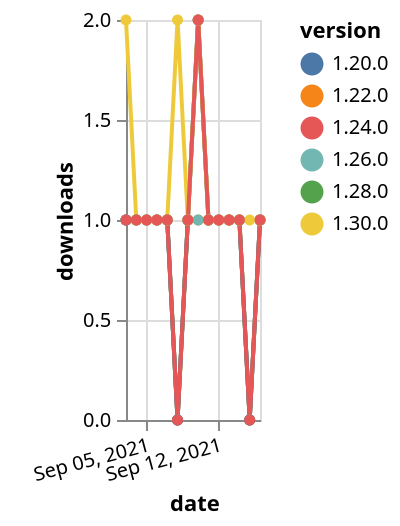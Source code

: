 {"$schema": "https://vega.github.io/schema/vega-lite/v5.json", "description": "A simple bar chart with embedded data.", "data": {"values": [{"date": "2021-09-03", "total": 185, "delta": 1, "version": "1.22.0"}, {"date": "2021-09-04", "total": 186, "delta": 1, "version": "1.22.0"}, {"date": "2021-09-05", "total": 187, "delta": 1, "version": "1.22.0"}, {"date": "2021-09-06", "total": 188, "delta": 1, "version": "1.22.0"}, {"date": "2021-09-07", "total": 189, "delta": 1, "version": "1.22.0"}, {"date": "2021-09-08", "total": 189, "delta": 0, "version": "1.22.0"}, {"date": "2021-09-09", "total": 190, "delta": 1, "version": "1.22.0"}, {"date": "2021-09-10", "total": 191, "delta": 1, "version": "1.22.0"}, {"date": "2021-09-11", "total": 192, "delta": 1, "version": "1.22.0"}, {"date": "2021-09-12", "total": 193, "delta": 1, "version": "1.22.0"}, {"date": "2021-09-13", "total": 194, "delta": 1, "version": "1.22.0"}, {"date": "2021-09-14", "total": 195, "delta": 1, "version": "1.22.0"}, {"date": "2021-09-15", "total": 195, "delta": 0, "version": "1.22.0"}, {"date": "2021-09-16", "total": 196, "delta": 1, "version": "1.22.0"}, {"date": "2021-09-03", "total": 168, "delta": 1, "version": "1.28.0"}, {"date": "2021-09-04", "total": 169, "delta": 1, "version": "1.28.0"}, {"date": "2021-09-05", "total": 170, "delta": 1, "version": "1.28.0"}, {"date": "2021-09-06", "total": 171, "delta": 1, "version": "1.28.0"}, {"date": "2021-09-07", "total": 172, "delta": 1, "version": "1.28.0"}, {"date": "2021-09-08", "total": 172, "delta": 0, "version": "1.28.0"}, {"date": "2021-09-09", "total": 173, "delta": 1, "version": "1.28.0"}, {"date": "2021-09-10", "total": 175, "delta": 2, "version": "1.28.0"}, {"date": "2021-09-11", "total": 176, "delta": 1, "version": "1.28.0"}, {"date": "2021-09-12", "total": 177, "delta": 1, "version": "1.28.0"}, {"date": "2021-09-13", "total": 178, "delta": 1, "version": "1.28.0"}, {"date": "2021-09-14", "total": 179, "delta": 1, "version": "1.28.0"}, {"date": "2021-09-15", "total": 179, "delta": 0, "version": "1.28.0"}, {"date": "2021-09-16", "total": 180, "delta": 1, "version": "1.28.0"}, {"date": "2021-09-03", "total": 148, "delta": 1, "version": "1.26.0"}, {"date": "2021-09-04", "total": 149, "delta": 1, "version": "1.26.0"}, {"date": "2021-09-05", "total": 150, "delta": 1, "version": "1.26.0"}, {"date": "2021-09-06", "total": 151, "delta": 1, "version": "1.26.0"}, {"date": "2021-09-07", "total": 152, "delta": 1, "version": "1.26.0"}, {"date": "2021-09-08", "total": 152, "delta": 0, "version": "1.26.0"}, {"date": "2021-09-09", "total": 153, "delta": 1, "version": "1.26.0"}, {"date": "2021-09-10", "total": 154, "delta": 1, "version": "1.26.0"}, {"date": "2021-09-11", "total": 155, "delta": 1, "version": "1.26.0"}, {"date": "2021-09-12", "total": 156, "delta": 1, "version": "1.26.0"}, {"date": "2021-09-13", "total": 157, "delta": 1, "version": "1.26.0"}, {"date": "2021-09-14", "total": 158, "delta": 1, "version": "1.26.0"}, {"date": "2021-09-15", "total": 158, "delta": 0, "version": "1.26.0"}, {"date": "2021-09-16", "total": 159, "delta": 1, "version": "1.26.0"}, {"date": "2021-09-03", "total": 228, "delta": 1, "version": "1.20.0"}, {"date": "2021-09-04", "total": 229, "delta": 1, "version": "1.20.0"}, {"date": "2021-09-05", "total": 230, "delta": 1, "version": "1.20.0"}, {"date": "2021-09-06", "total": 231, "delta": 1, "version": "1.20.0"}, {"date": "2021-09-07", "total": 232, "delta": 1, "version": "1.20.0"}, {"date": "2021-09-08", "total": 232, "delta": 0, "version": "1.20.0"}, {"date": "2021-09-09", "total": 233, "delta": 1, "version": "1.20.0"}, {"date": "2021-09-10", "total": 235, "delta": 2, "version": "1.20.0"}, {"date": "2021-09-11", "total": 236, "delta": 1, "version": "1.20.0"}, {"date": "2021-09-12", "total": 237, "delta": 1, "version": "1.20.0"}, {"date": "2021-09-13", "total": 238, "delta": 1, "version": "1.20.0"}, {"date": "2021-09-14", "total": 239, "delta": 1, "version": "1.20.0"}, {"date": "2021-09-15", "total": 239, "delta": 0, "version": "1.20.0"}, {"date": "2021-09-16", "total": 240, "delta": 1, "version": "1.20.0"}, {"date": "2021-09-03", "total": 114, "delta": 2, "version": "1.30.0"}, {"date": "2021-09-04", "total": 115, "delta": 1, "version": "1.30.0"}, {"date": "2021-09-05", "total": 116, "delta": 1, "version": "1.30.0"}, {"date": "2021-09-06", "total": 117, "delta": 1, "version": "1.30.0"}, {"date": "2021-09-07", "total": 118, "delta": 1, "version": "1.30.0"}, {"date": "2021-09-08", "total": 120, "delta": 2, "version": "1.30.0"}, {"date": "2021-09-09", "total": 121, "delta": 1, "version": "1.30.0"}, {"date": "2021-09-10", "total": 123, "delta": 2, "version": "1.30.0"}, {"date": "2021-09-11", "total": 124, "delta": 1, "version": "1.30.0"}, {"date": "2021-09-12", "total": 125, "delta": 1, "version": "1.30.0"}, {"date": "2021-09-13", "total": 126, "delta": 1, "version": "1.30.0"}, {"date": "2021-09-14", "total": 127, "delta": 1, "version": "1.30.0"}, {"date": "2021-09-15", "total": 128, "delta": 1, "version": "1.30.0"}, {"date": "2021-09-16", "total": 129, "delta": 1, "version": "1.30.0"}, {"date": "2021-09-03", "total": 179, "delta": 1, "version": "1.24.0"}, {"date": "2021-09-04", "total": 180, "delta": 1, "version": "1.24.0"}, {"date": "2021-09-05", "total": 181, "delta": 1, "version": "1.24.0"}, {"date": "2021-09-06", "total": 182, "delta": 1, "version": "1.24.0"}, {"date": "2021-09-07", "total": 183, "delta": 1, "version": "1.24.0"}, {"date": "2021-09-08", "total": 183, "delta": 0, "version": "1.24.0"}, {"date": "2021-09-09", "total": 184, "delta": 1, "version": "1.24.0"}, {"date": "2021-09-10", "total": 186, "delta": 2, "version": "1.24.0"}, {"date": "2021-09-11", "total": 187, "delta": 1, "version": "1.24.0"}, {"date": "2021-09-12", "total": 188, "delta": 1, "version": "1.24.0"}, {"date": "2021-09-13", "total": 189, "delta": 1, "version": "1.24.0"}, {"date": "2021-09-14", "total": 190, "delta": 1, "version": "1.24.0"}, {"date": "2021-09-15", "total": 190, "delta": 0, "version": "1.24.0"}, {"date": "2021-09-16", "total": 191, "delta": 1, "version": "1.24.0"}]}, "width": "container", "mark": {"type": "line", "point": {"filled": true}}, "encoding": {"x": {"field": "date", "type": "temporal", "timeUnit": "yearmonthdate", "title": "date", "axis": {"labelAngle": -15}}, "y": {"field": "delta", "type": "quantitative", "title": "downloads"}, "color": {"field": "version", "type": "nominal"}, "tooltip": {"field": "delta"}}}